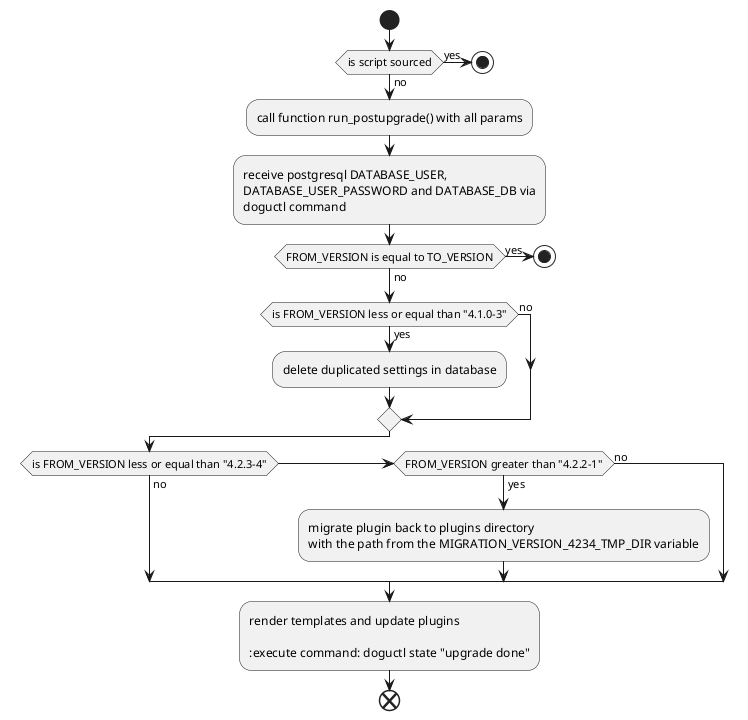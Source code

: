 @startuml

start

if (is script sourced) then (yes)
    stop
else (no)
    :call function run_postupgrade() with all params;
endif


:receive postgresql DATABASE_USER,
DATABASE_USER_PASSWORD and DATABASE_DB via
doguctl command;


if (FROM_VERSION is equal to TO_VERSION) then (yes)
    stop
else (no)
endif

if (is FROM_VERSION less or equal than "4.1.0-3") then (yes)
:delete duplicated settings in database;
else (no)
endif

if (is FROM_VERSION less or equal than "4.2.3-4") then (no)
    elseif (FROM_VERSION greater than "4.2.2-1") then (yes)
        :migrate plugin back to plugins directory
        with the path from the MIGRATION_VERSION_4234_TMP_DIR variable;
    else (no)
endif

:render templates and update plugins

:execute command: doguctl state "upgrade done";

end

@enduml
